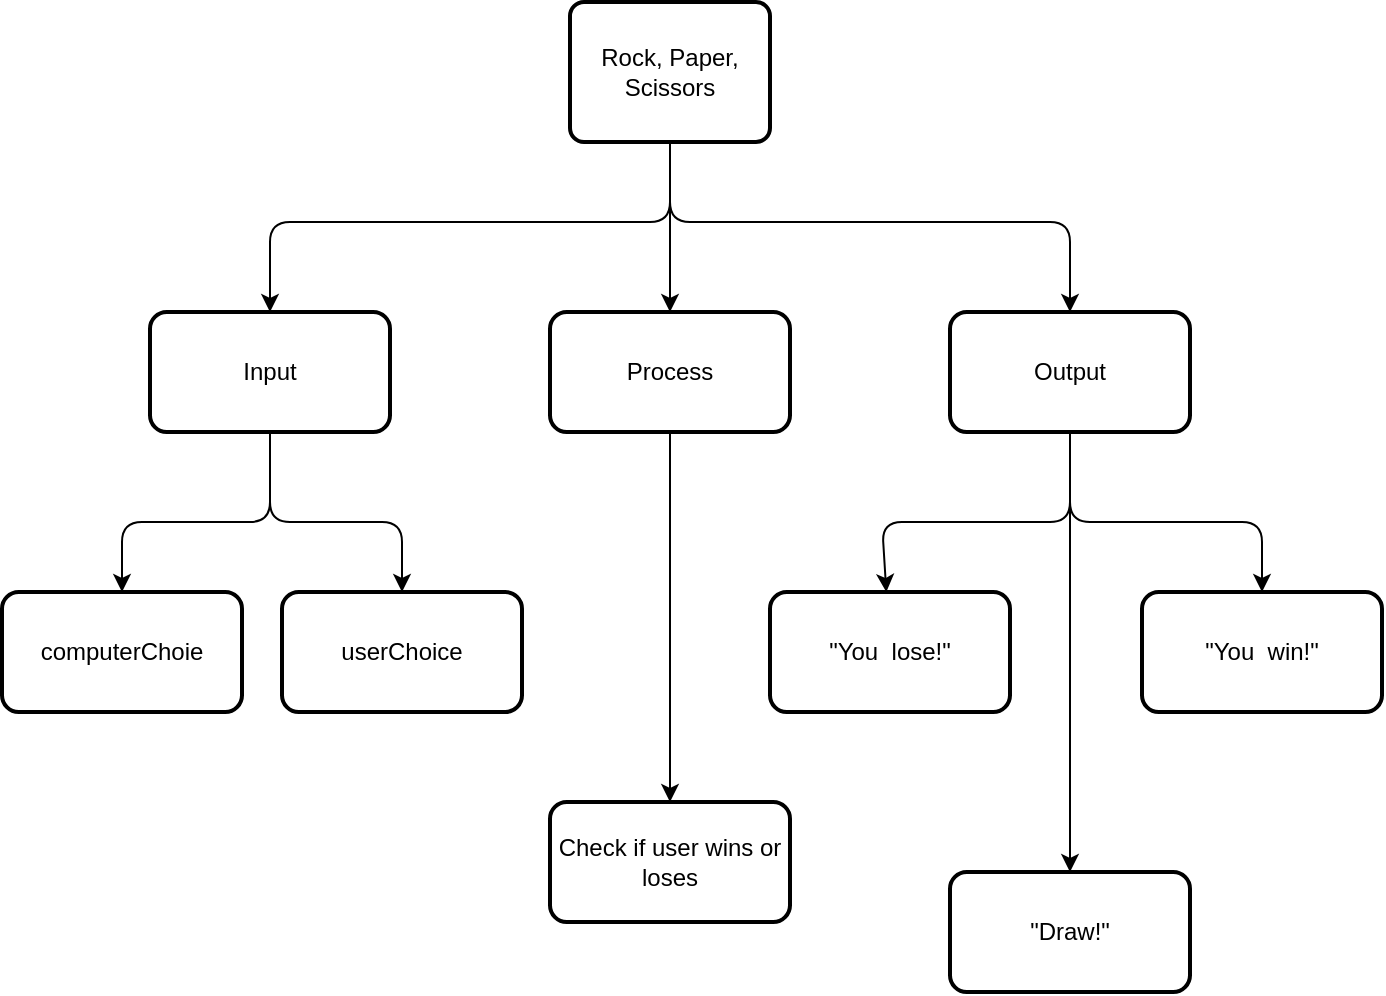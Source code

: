 <mxfile>
    <diagram id="8xl6eByyLERWVU6zsnL4" name="Page-1">
        <mxGraphModel dx="942" dy="491" grid="1" gridSize="10" guides="1" tooltips="1" connect="1" arrows="1" fold="1" page="1" pageScale="1" pageWidth="827" pageHeight="1169" math="0" shadow="0">
            <root>
                <mxCell id="0"/>
                <mxCell id="1" parent="0"/>
                <mxCell id="40" value="" style="edgeStyle=none;html=1;" edge="1" parent="1" source="38" target="39">
                    <mxGeometry relative="1" as="geometry"/>
                </mxCell>
                <mxCell id="38" value="Rock, Paper, Scissors" style="rounded=1;whiteSpace=wrap;html=1;absoluteArcSize=1;arcSize=14;strokeWidth=2;" vertex="1" parent="1">
                    <mxGeometry x="364" y="30" width="100" height="70" as="geometry"/>
                </mxCell>
                <mxCell id="42" value="" style="edgeStyle=none;html=1;" edge="1" parent="1" target="41">
                    <mxGeometry relative="1" as="geometry">
                        <mxPoint x="414" y="100" as="sourcePoint"/>
                        <Array as="points">
                            <mxPoint x="414" y="140"/>
                            <mxPoint x="214" y="140"/>
                        </Array>
                    </mxGeometry>
                </mxCell>
                <mxCell id="44" value="" style="edgeStyle=none;html=1;exitX=0.5;exitY=1;exitDx=0;exitDy=0;" edge="1" parent="1" source="38" target="43">
                    <mxGeometry relative="1" as="geometry">
                        <Array as="points">
                            <mxPoint x="414" y="140"/>
                            <mxPoint x="614" y="140"/>
                        </Array>
                    </mxGeometry>
                </mxCell>
                <mxCell id="52" value="" style="edgeStyle=none;html=1;" edge="1" parent="1" source="39" target="51">
                    <mxGeometry relative="1" as="geometry"/>
                </mxCell>
                <mxCell id="39" value="Process" style="rounded=1;whiteSpace=wrap;html=1;arcSize=14;strokeWidth=2;" vertex="1" parent="1">
                    <mxGeometry x="354" y="185" width="120" height="60" as="geometry"/>
                </mxCell>
                <mxCell id="46" value="" style="edgeStyle=none;html=1;" edge="1" parent="1" source="41" target="45">
                    <mxGeometry relative="1" as="geometry">
                        <Array as="points">
                            <mxPoint x="214" y="290"/>
                            <mxPoint x="280" y="290"/>
                        </Array>
                    </mxGeometry>
                </mxCell>
                <mxCell id="41" value="Input" style="rounded=1;whiteSpace=wrap;html=1;arcSize=14;strokeWidth=2;" vertex="1" parent="1">
                    <mxGeometry x="154" y="185" width="120" height="60" as="geometry"/>
                </mxCell>
                <mxCell id="54" value="" style="edgeStyle=none;html=1;" edge="1" parent="1" source="43" target="53">
                    <mxGeometry relative="1" as="geometry">
                        <Array as="points">
                            <mxPoint x="614" y="290"/>
                            <mxPoint x="710" y="290"/>
                        </Array>
                    </mxGeometry>
                </mxCell>
                <mxCell id="43" value="Output" style="rounded=1;whiteSpace=wrap;html=1;arcSize=14;strokeWidth=2;" vertex="1" parent="1">
                    <mxGeometry x="554" y="185" width="120" height="60" as="geometry"/>
                </mxCell>
                <mxCell id="50" value="" style="edgeStyle=none;html=1;exitX=0.5;exitY=1;exitDx=0;exitDy=0;" edge="1" parent="1" source="41" target="49">
                    <mxGeometry relative="1" as="geometry">
                        <Array as="points">
                            <mxPoint x="214" y="290"/>
                            <mxPoint x="140" y="290"/>
                        </Array>
                    </mxGeometry>
                </mxCell>
                <mxCell id="45" value="userChoice" style="rounded=1;whiteSpace=wrap;html=1;arcSize=14;strokeWidth=2;" vertex="1" parent="1">
                    <mxGeometry x="220" y="325" width="120" height="60" as="geometry"/>
                </mxCell>
                <mxCell id="49" value="computerChoie" style="rounded=1;whiteSpace=wrap;html=1;arcSize=14;strokeWidth=2;" vertex="1" parent="1">
                    <mxGeometry x="80" y="325" width="120" height="60" as="geometry"/>
                </mxCell>
                <mxCell id="51" value="Check if user wins or loses" style="rounded=1;whiteSpace=wrap;html=1;arcSize=14;strokeWidth=2;" vertex="1" parent="1">
                    <mxGeometry x="354" y="430" width="120" height="60" as="geometry"/>
                </mxCell>
                <mxCell id="56" value="" style="edgeStyle=none;html=1;exitX=0.5;exitY=1;exitDx=0;exitDy=0;" edge="1" parent="1" source="43" target="55">
                    <mxGeometry relative="1" as="geometry">
                        <Array as="points">
                            <mxPoint x="614" y="290"/>
                            <mxPoint x="520" y="290"/>
                        </Array>
                    </mxGeometry>
                </mxCell>
                <mxCell id="58" value="" style="edgeStyle=none;html=1;exitX=0.5;exitY=1;exitDx=0;exitDy=0;" edge="1" parent="1" source="43" target="57">
                    <mxGeometry relative="1" as="geometry"/>
                </mxCell>
                <mxCell id="53" value="&quot;You&amp;nbsp; win!&quot;" style="rounded=1;whiteSpace=wrap;html=1;arcSize=14;strokeWidth=2;" vertex="1" parent="1">
                    <mxGeometry x="650" y="325" width="120" height="60" as="geometry"/>
                </mxCell>
                <mxCell id="55" value="&quot;You&amp;nbsp; lose!&quot;" style="rounded=1;whiteSpace=wrap;html=1;arcSize=14;strokeWidth=2;" vertex="1" parent="1">
                    <mxGeometry x="464" y="325" width="120" height="60" as="geometry"/>
                </mxCell>
                <mxCell id="57" value="&quot;Draw!&quot;" style="rounded=1;whiteSpace=wrap;html=1;arcSize=14;strokeWidth=2;" vertex="1" parent="1">
                    <mxGeometry x="554" y="465" width="120" height="60" as="geometry"/>
                </mxCell>
            </root>
        </mxGraphModel>
    </diagram>
</mxfile>